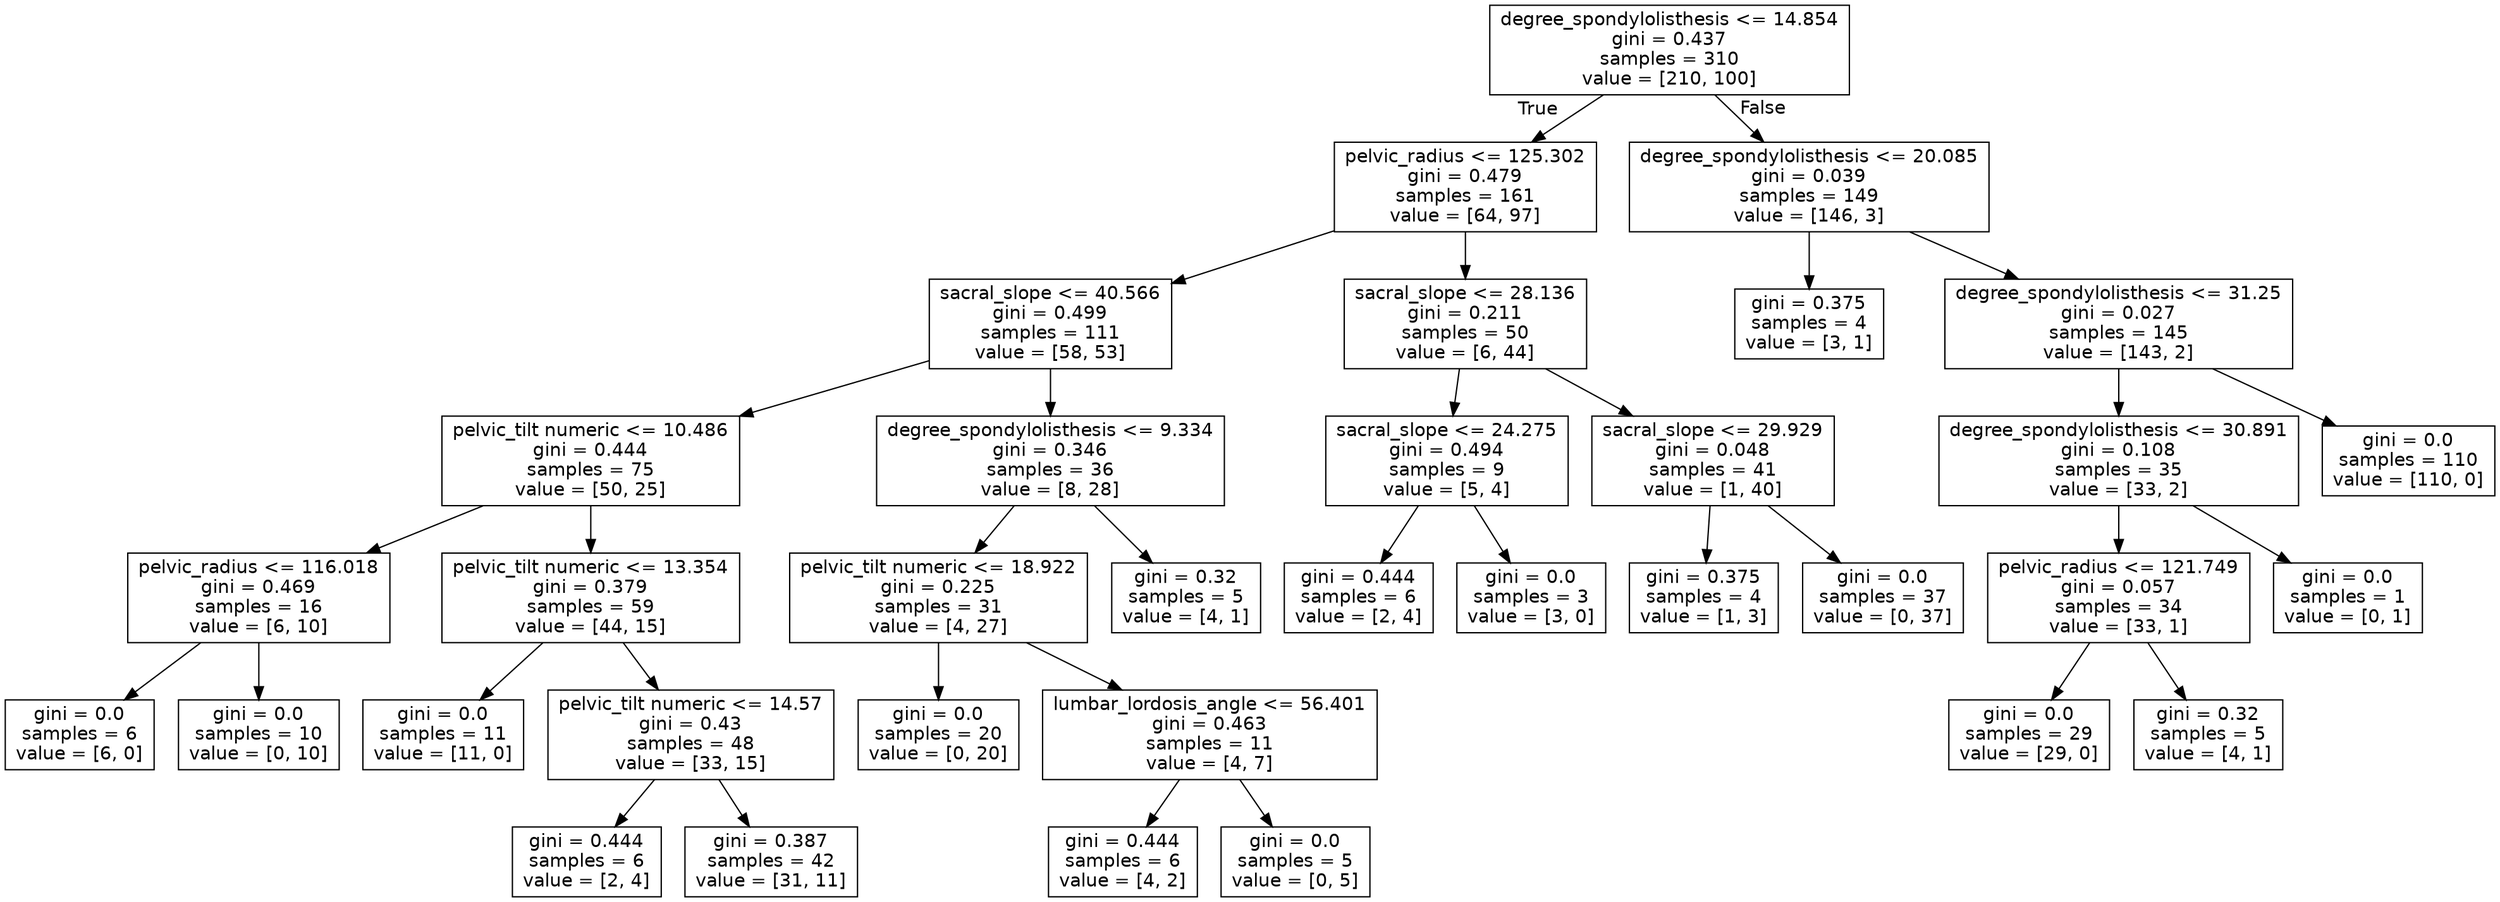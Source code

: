 digraph Tree {
node [shape=box, fontname="helvetica"] ;
edge [fontname="helvetica"] ;
0 [label="degree_spondylolisthesis <= 14.854\ngini = 0.437\nsamples = 310\nvalue = [210, 100]"] ;
1 [label="pelvic_radius <= 125.302\ngini = 0.479\nsamples = 161\nvalue = [64, 97]"] ;
0 -> 1 [labeldistance=2.5, labelangle=45, headlabel="True"] ;
2 [label="sacral_slope <= 40.566\ngini = 0.499\nsamples = 111\nvalue = [58, 53]"] ;
1 -> 2 ;
3 [label="pelvic_tilt numeric <= 10.486\ngini = 0.444\nsamples = 75\nvalue = [50, 25]"] ;
2 -> 3 ;
4 [label="pelvic_radius <= 116.018\ngini = 0.469\nsamples = 16\nvalue = [6, 10]"] ;
3 -> 4 ;
5 [label="gini = 0.0\nsamples = 6\nvalue = [6, 0]"] ;
4 -> 5 ;
6 [label="gini = 0.0\nsamples = 10\nvalue = [0, 10]"] ;
4 -> 6 ;
7 [label="pelvic_tilt numeric <= 13.354\ngini = 0.379\nsamples = 59\nvalue = [44, 15]"] ;
3 -> 7 ;
8 [label="gini = 0.0\nsamples = 11\nvalue = [11, 0]"] ;
7 -> 8 ;
9 [label="pelvic_tilt numeric <= 14.57\ngini = 0.43\nsamples = 48\nvalue = [33, 15]"] ;
7 -> 9 ;
10 [label="gini = 0.444\nsamples = 6\nvalue = [2, 4]"] ;
9 -> 10 ;
11 [label="gini = 0.387\nsamples = 42\nvalue = [31, 11]"] ;
9 -> 11 ;
12 [label="degree_spondylolisthesis <= 9.334\ngini = 0.346\nsamples = 36\nvalue = [8, 28]"] ;
2 -> 12 ;
13 [label="pelvic_tilt numeric <= 18.922\ngini = 0.225\nsamples = 31\nvalue = [4, 27]"] ;
12 -> 13 ;
14 [label="gini = 0.0\nsamples = 20\nvalue = [0, 20]"] ;
13 -> 14 ;
15 [label="lumbar_lordosis_angle <= 56.401\ngini = 0.463\nsamples = 11\nvalue = [4, 7]"] ;
13 -> 15 ;
16 [label="gini = 0.444\nsamples = 6\nvalue = [4, 2]"] ;
15 -> 16 ;
17 [label="gini = 0.0\nsamples = 5\nvalue = [0, 5]"] ;
15 -> 17 ;
18 [label="gini = 0.32\nsamples = 5\nvalue = [4, 1]"] ;
12 -> 18 ;
19 [label="sacral_slope <= 28.136\ngini = 0.211\nsamples = 50\nvalue = [6, 44]"] ;
1 -> 19 ;
20 [label="sacral_slope <= 24.275\ngini = 0.494\nsamples = 9\nvalue = [5, 4]"] ;
19 -> 20 ;
21 [label="gini = 0.444\nsamples = 6\nvalue = [2, 4]"] ;
20 -> 21 ;
22 [label="gini = 0.0\nsamples = 3\nvalue = [3, 0]"] ;
20 -> 22 ;
23 [label="sacral_slope <= 29.929\ngini = 0.048\nsamples = 41\nvalue = [1, 40]"] ;
19 -> 23 ;
24 [label="gini = 0.375\nsamples = 4\nvalue = [1, 3]"] ;
23 -> 24 ;
25 [label="gini = 0.0\nsamples = 37\nvalue = [0, 37]"] ;
23 -> 25 ;
26 [label="degree_spondylolisthesis <= 20.085\ngini = 0.039\nsamples = 149\nvalue = [146, 3]"] ;
0 -> 26 [labeldistance=2.5, labelangle=-45, headlabel="False"] ;
27 [label="gini = 0.375\nsamples = 4\nvalue = [3, 1]"] ;
26 -> 27 ;
28 [label="degree_spondylolisthesis <= 31.25\ngini = 0.027\nsamples = 145\nvalue = [143, 2]"] ;
26 -> 28 ;
29 [label="degree_spondylolisthesis <= 30.891\ngini = 0.108\nsamples = 35\nvalue = [33, 2]"] ;
28 -> 29 ;
30 [label="pelvic_radius <= 121.749\ngini = 0.057\nsamples = 34\nvalue = [33, 1]"] ;
29 -> 30 ;
31 [label="gini = 0.0\nsamples = 29\nvalue = [29, 0]"] ;
30 -> 31 ;
32 [label="gini = 0.32\nsamples = 5\nvalue = [4, 1]"] ;
30 -> 32 ;
33 [label="gini = 0.0\nsamples = 1\nvalue = [0, 1]"] ;
29 -> 33 ;
34 [label="gini = 0.0\nsamples = 110\nvalue = [110, 0]"] ;
28 -> 34 ;
}